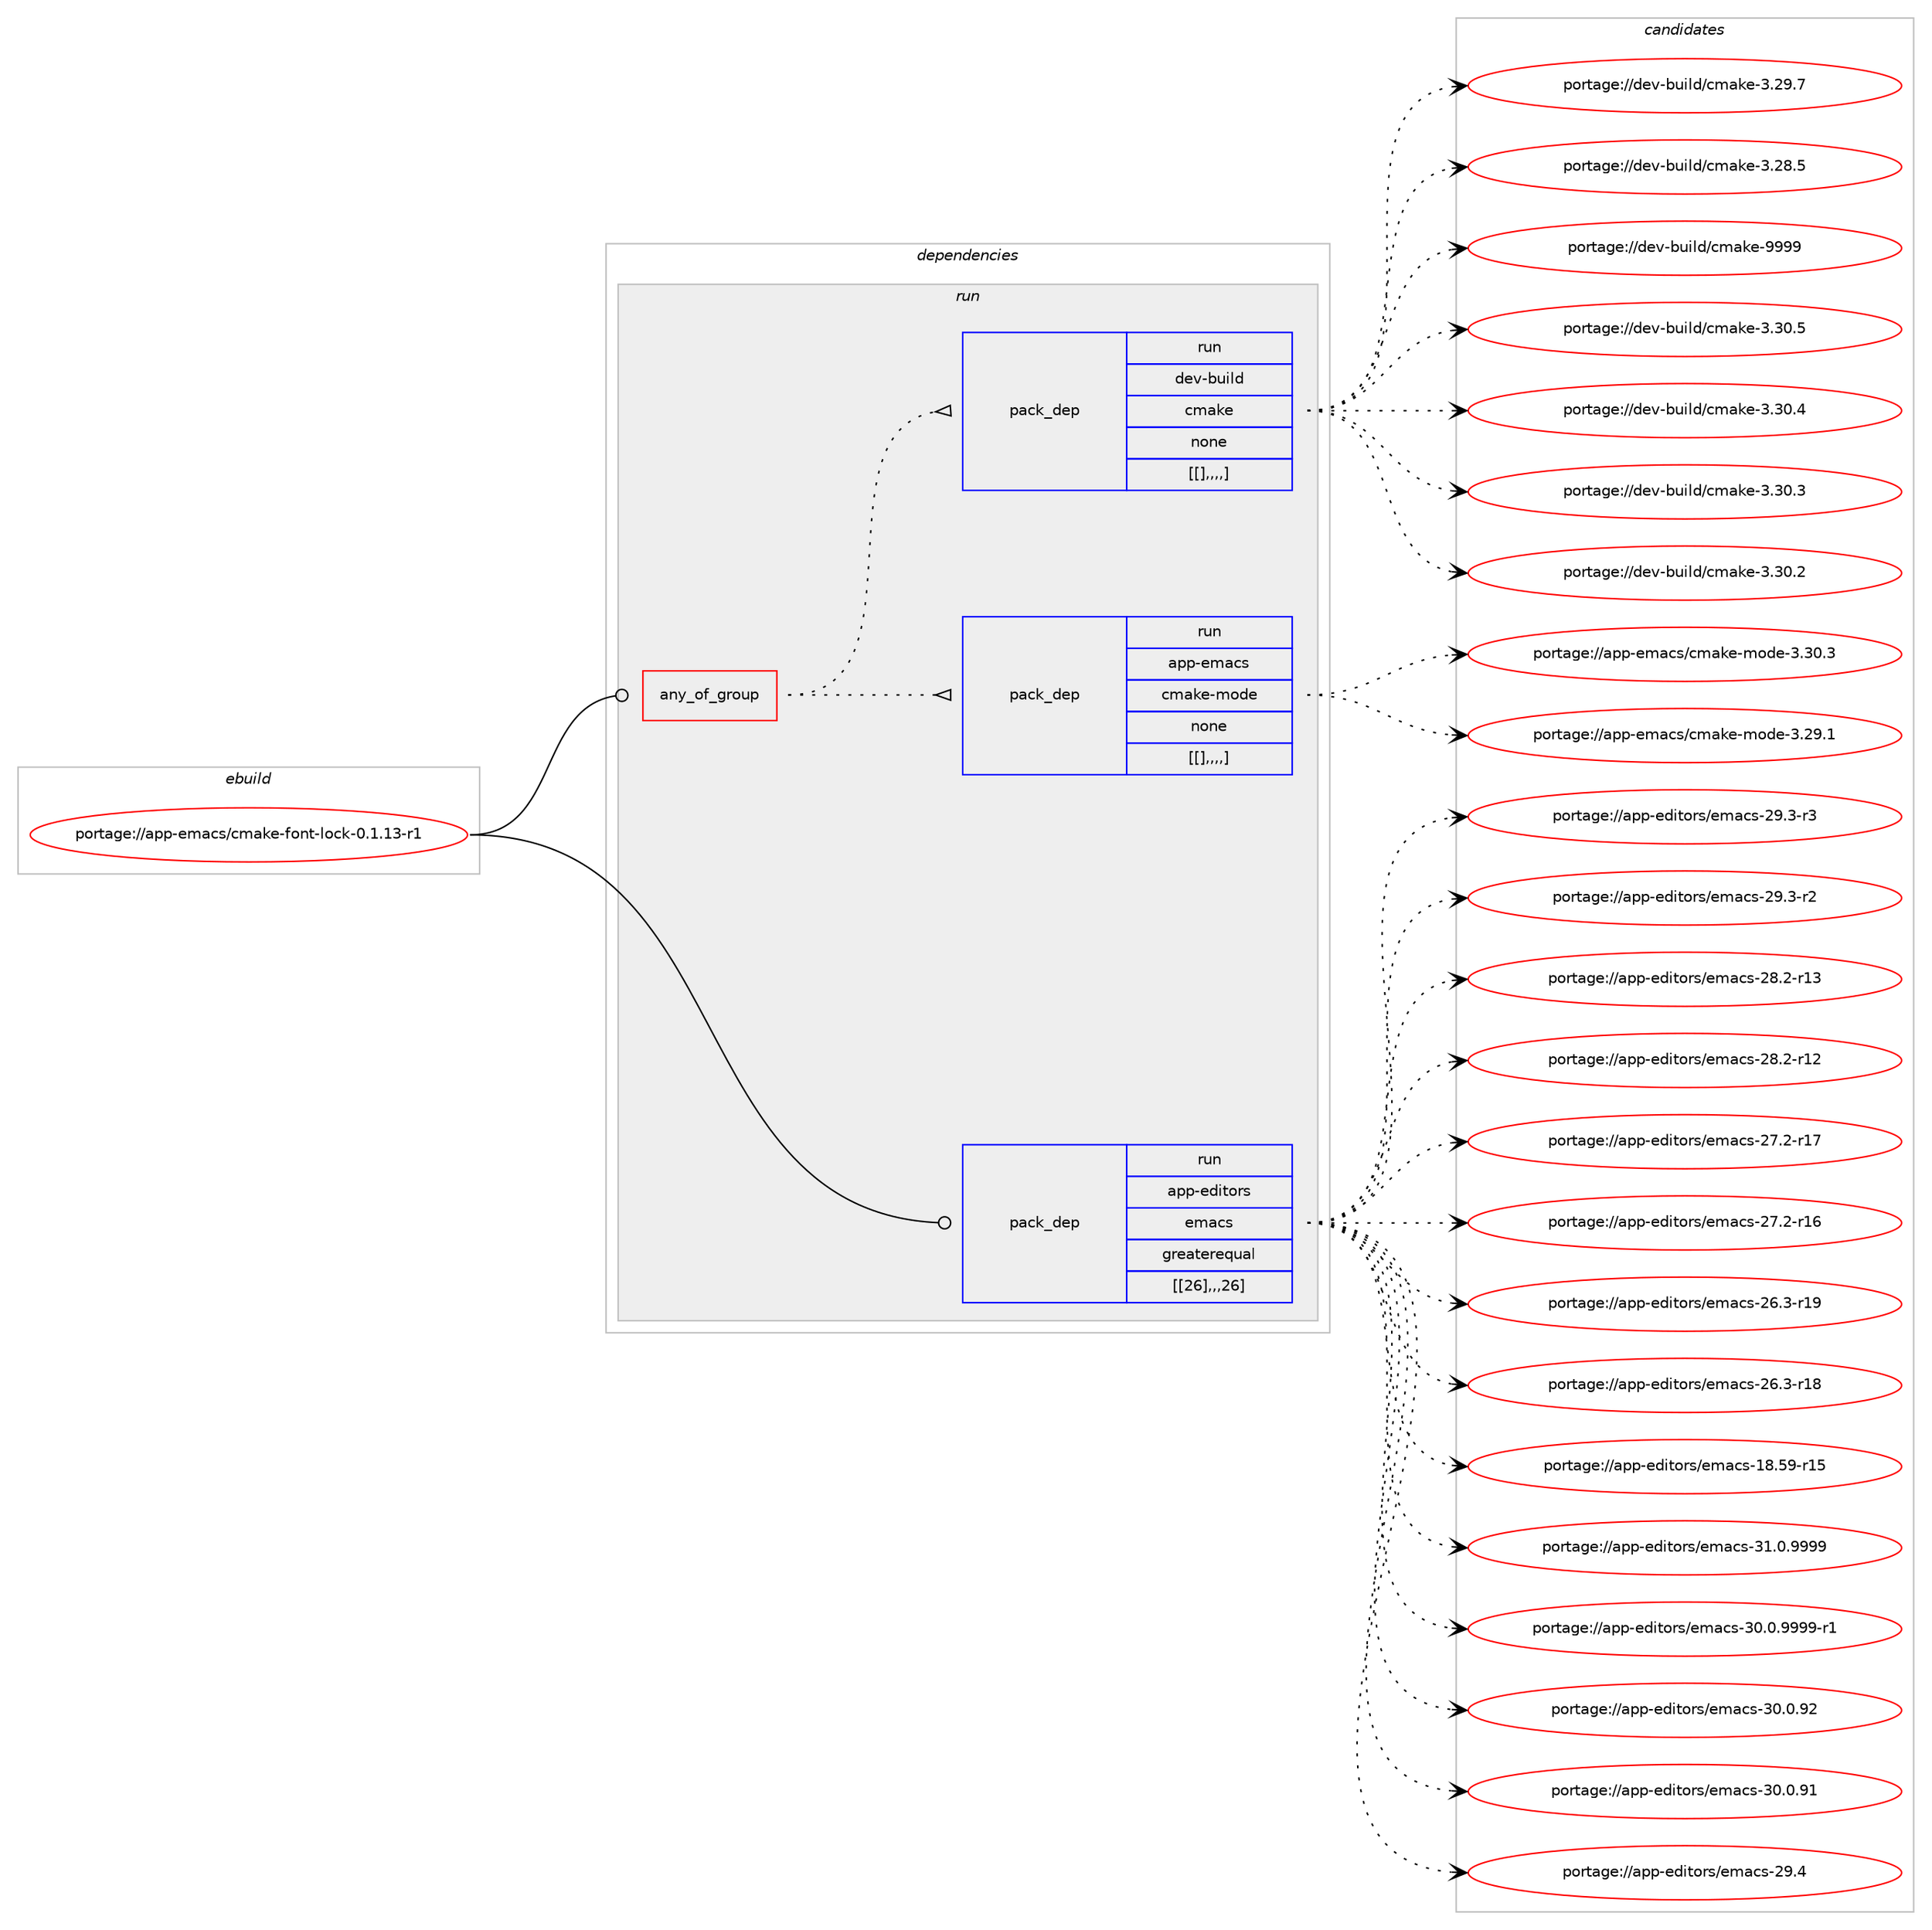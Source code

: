 digraph prolog {

# *************
# Graph options
# *************

newrank=true;
concentrate=true;
compound=true;
graph [rankdir=LR,fontname=Helvetica,fontsize=10,ranksep=1.5];#, ranksep=2.5, nodesep=0.2];
edge  [arrowhead=vee];
node  [fontname=Helvetica,fontsize=10];

# **********
# The ebuild
# **********

subgraph cluster_leftcol {
color=gray;
label=<<i>ebuild</i>>;
id [label="portage://app-emacs/cmake-font-lock-0.1.13-r1", color=red, width=4, href="../app-emacs/cmake-font-lock-0.1.13-r1.svg"];
}

# ****************
# The dependencies
# ****************

subgraph cluster_midcol {
color=gray;
label=<<i>dependencies</i>>;
subgraph cluster_compile {
fillcolor="#eeeeee";
style=filled;
label=<<i>compile</i>>;
}
subgraph cluster_compileandrun {
fillcolor="#eeeeee";
style=filled;
label=<<i>compile and run</i>>;
}
subgraph cluster_run {
fillcolor="#eeeeee";
style=filled;
label=<<i>run</i>>;
subgraph any109 {
dependency20660 [label=<<TABLE BORDER="0" CELLBORDER="1" CELLSPACING="0" CELLPADDING="4"><TR><TD CELLPADDING="10">any_of_group</TD></TR></TABLE>>, shape=none, color=red];subgraph pack14916 {
dependency20677 [label=<<TABLE BORDER="0" CELLBORDER="1" CELLSPACING="0" CELLPADDING="4" WIDTH="220"><TR><TD ROWSPAN="6" CELLPADDING="30">pack_dep</TD></TR><TR><TD WIDTH="110">run</TD></TR><TR><TD>app-emacs</TD></TR><TR><TD>cmake-mode</TD></TR><TR><TD>none</TD></TR><TR><TD>[[],,,,]</TD></TR></TABLE>>, shape=none, color=blue];
}
dependency20660:e -> dependency20677:w [weight=20,style="dotted",arrowhead="oinv"];
subgraph pack14930 {
dependency20683 [label=<<TABLE BORDER="0" CELLBORDER="1" CELLSPACING="0" CELLPADDING="4" WIDTH="220"><TR><TD ROWSPAN="6" CELLPADDING="30">pack_dep</TD></TR><TR><TD WIDTH="110">run</TD></TR><TR><TD>dev-build</TD></TR><TR><TD>cmake</TD></TR><TR><TD>none</TD></TR><TR><TD>[[],,,,]</TD></TR></TABLE>>, shape=none, color=blue];
}
dependency20660:e -> dependency20683:w [weight=20,style="dotted",arrowhead="oinv"];
}
id:e -> dependency20660:w [weight=20,style="solid",arrowhead="odot"];
subgraph pack14969 {
dependency20734 [label=<<TABLE BORDER="0" CELLBORDER="1" CELLSPACING="0" CELLPADDING="4" WIDTH="220"><TR><TD ROWSPAN="6" CELLPADDING="30">pack_dep</TD></TR><TR><TD WIDTH="110">run</TD></TR><TR><TD>app-editors</TD></TR><TR><TD>emacs</TD></TR><TR><TD>greaterequal</TD></TR><TR><TD>[[26],,,26]</TD></TR></TABLE>>, shape=none, color=blue];
}
id:e -> dependency20734:w [weight=20,style="solid",arrowhead="odot"];
}
}

# **************
# The candidates
# **************

subgraph cluster_choices {
rank=same;
color=gray;
label=<<i>candidates</i>>;

subgraph choice13251 {
color=black;
nodesep=1;
choice971121124510110997991154799109971071014510911110010145514651484651 [label="portage://app-emacs/cmake-mode-3.30.3", color=red, width=4,href="../app-emacs/cmake-mode-3.30.3.svg"];
choice971121124510110997991154799109971071014510911110010145514650574649 [label="portage://app-emacs/cmake-mode-3.29.1", color=red, width=4,href="../app-emacs/cmake-mode-3.29.1.svg"];
dependency20677:e -> choice971121124510110997991154799109971071014510911110010145514651484651:w [style=dotted,weight="100"];
dependency20677:e -> choice971121124510110997991154799109971071014510911110010145514650574649:w [style=dotted,weight="100"];
}
subgraph choice13254 {
color=black;
nodesep=1;
choice10010111845981171051081004799109971071014557575757 [label="portage://dev-build/cmake-9999", color=red, width=4,href="../dev-build/cmake-9999.svg"];
choice100101118459811710510810047991099710710145514651484653 [label="portage://dev-build/cmake-3.30.5", color=red, width=4,href="../dev-build/cmake-3.30.5.svg"];
choice100101118459811710510810047991099710710145514651484652 [label="portage://dev-build/cmake-3.30.4", color=red, width=4,href="../dev-build/cmake-3.30.4.svg"];
choice100101118459811710510810047991099710710145514651484651 [label="portage://dev-build/cmake-3.30.3", color=red, width=4,href="../dev-build/cmake-3.30.3.svg"];
choice100101118459811710510810047991099710710145514651484650 [label="portage://dev-build/cmake-3.30.2", color=red, width=4,href="../dev-build/cmake-3.30.2.svg"];
choice100101118459811710510810047991099710710145514650574655 [label="portage://dev-build/cmake-3.29.7", color=red, width=4,href="../dev-build/cmake-3.29.7.svg"];
choice100101118459811710510810047991099710710145514650564653 [label="portage://dev-build/cmake-3.28.5", color=red, width=4,href="../dev-build/cmake-3.28.5.svg"];
dependency20683:e -> choice10010111845981171051081004799109971071014557575757:w [style=dotted,weight="100"];
dependency20683:e -> choice100101118459811710510810047991099710710145514651484653:w [style=dotted,weight="100"];
dependency20683:e -> choice100101118459811710510810047991099710710145514651484652:w [style=dotted,weight="100"];
dependency20683:e -> choice100101118459811710510810047991099710710145514651484651:w [style=dotted,weight="100"];
dependency20683:e -> choice100101118459811710510810047991099710710145514651484650:w [style=dotted,weight="100"];
dependency20683:e -> choice100101118459811710510810047991099710710145514650574655:w [style=dotted,weight="100"];
dependency20683:e -> choice100101118459811710510810047991099710710145514650564653:w [style=dotted,weight="100"];
}
subgraph choice13277 {
color=black;
nodesep=1;
choice971121124510110010511611111411547101109979911545514946484657575757 [label="portage://app-editors/emacs-31.0.9999", color=red, width=4,href="../app-editors/emacs-31.0.9999.svg"];
choice9711211245101100105116111114115471011099799115455148464846575757574511449 [label="portage://app-editors/emacs-30.0.9999-r1", color=red, width=4,href="../app-editors/emacs-30.0.9999-r1.svg"];
choice97112112451011001051161111141154710110997991154551484648465750 [label="portage://app-editors/emacs-30.0.92", color=red, width=4,href="../app-editors/emacs-30.0.92.svg"];
choice97112112451011001051161111141154710110997991154551484648465749 [label="portage://app-editors/emacs-30.0.91", color=red, width=4,href="../app-editors/emacs-30.0.91.svg"];
choice97112112451011001051161111141154710110997991154550574652 [label="portage://app-editors/emacs-29.4", color=red, width=4,href="../app-editors/emacs-29.4.svg"];
choice971121124510110010511611111411547101109979911545505746514511451 [label="portage://app-editors/emacs-29.3-r3", color=red, width=4,href="../app-editors/emacs-29.3-r3.svg"];
choice971121124510110010511611111411547101109979911545505746514511450 [label="portage://app-editors/emacs-29.3-r2", color=red, width=4,href="../app-editors/emacs-29.3-r2.svg"];
choice97112112451011001051161111141154710110997991154550564650451144951 [label="portage://app-editors/emacs-28.2-r13", color=red, width=4,href="../app-editors/emacs-28.2-r13.svg"];
choice97112112451011001051161111141154710110997991154550564650451144950 [label="portage://app-editors/emacs-28.2-r12", color=red, width=4,href="../app-editors/emacs-28.2-r12.svg"];
choice97112112451011001051161111141154710110997991154550554650451144955 [label="portage://app-editors/emacs-27.2-r17", color=red, width=4,href="../app-editors/emacs-27.2-r17.svg"];
choice97112112451011001051161111141154710110997991154550554650451144954 [label="portage://app-editors/emacs-27.2-r16", color=red, width=4,href="../app-editors/emacs-27.2-r16.svg"];
choice97112112451011001051161111141154710110997991154550544651451144957 [label="portage://app-editors/emacs-26.3-r19", color=red, width=4,href="../app-editors/emacs-26.3-r19.svg"];
choice97112112451011001051161111141154710110997991154550544651451144956 [label="portage://app-editors/emacs-26.3-r18", color=red, width=4,href="../app-editors/emacs-26.3-r18.svg"];
choice9711211245101100105116111114115471011099799115454956465357451144953 [label="portage://app-editors/emacs-18.59-r15", color=red, width=4,href="../app-editors/emacs-18.59-r15.svg"];
dependency20734:e -> choice971121124510110010511611111411547101109979911545514946484657575757:w [style=dotted,weight="100"];
dependency20734:e -> choice9711211245101100105116111114115471011099799115455148464846575757574511449:w [style=dotted,weight="100"];
dependency20734:e -> choice97112112451011001051161111141154710110997991154551484648465750:w [style=dotted,weight="100"];
dependency20734:e -> choice97112112451011001051161111141154710110997991154551484648465749:w [style=dotted,weight="100"];
dependency20734:e -> choice97112112451011001051161111141154710110997991154550574652:w [style=dotted,weight="100"];
dependency20734:e -> choice971121124510110010511611111411547101109979911545505746514511451:w [style=dotted,weight="100"];
dependency20734:e -> choice971121124510110010511611111411547101109979911545505746514511450:w [style=dotted,weight="100"];
dependency20734:e -> choice97112112451011001051161111141154710110997991154550564650451144951:w [style=dotted,weight="100"];
dependency20734:e -> choice97112112451011001051161111141154710110997991154550564650451144950:w [style=dotted,weight="100"];
dependency20734:e -> choice97112112451011001051161111141154710110997991154550554650451144955:w [style=dotted,weight="100"];
dependency20734:e -> choice97112112451011001051161111141154710110997991154550554650451144954:w [style=dotted,weight="100"];
dependency20734:e -> choice97112112451011001051161111141154710110997991154550544651451144957:w [style=dotted,weight="100"];
dependency20734:e -> choice97112112451011001051161111141154710110997991154550544651451144956:w [style=dotted,weight="100"];
dependency20734:e -> choice9711211245101100105116111114115471011099799115454956465357451144953:w [style=dotted,weight="100"];
}
}

}

